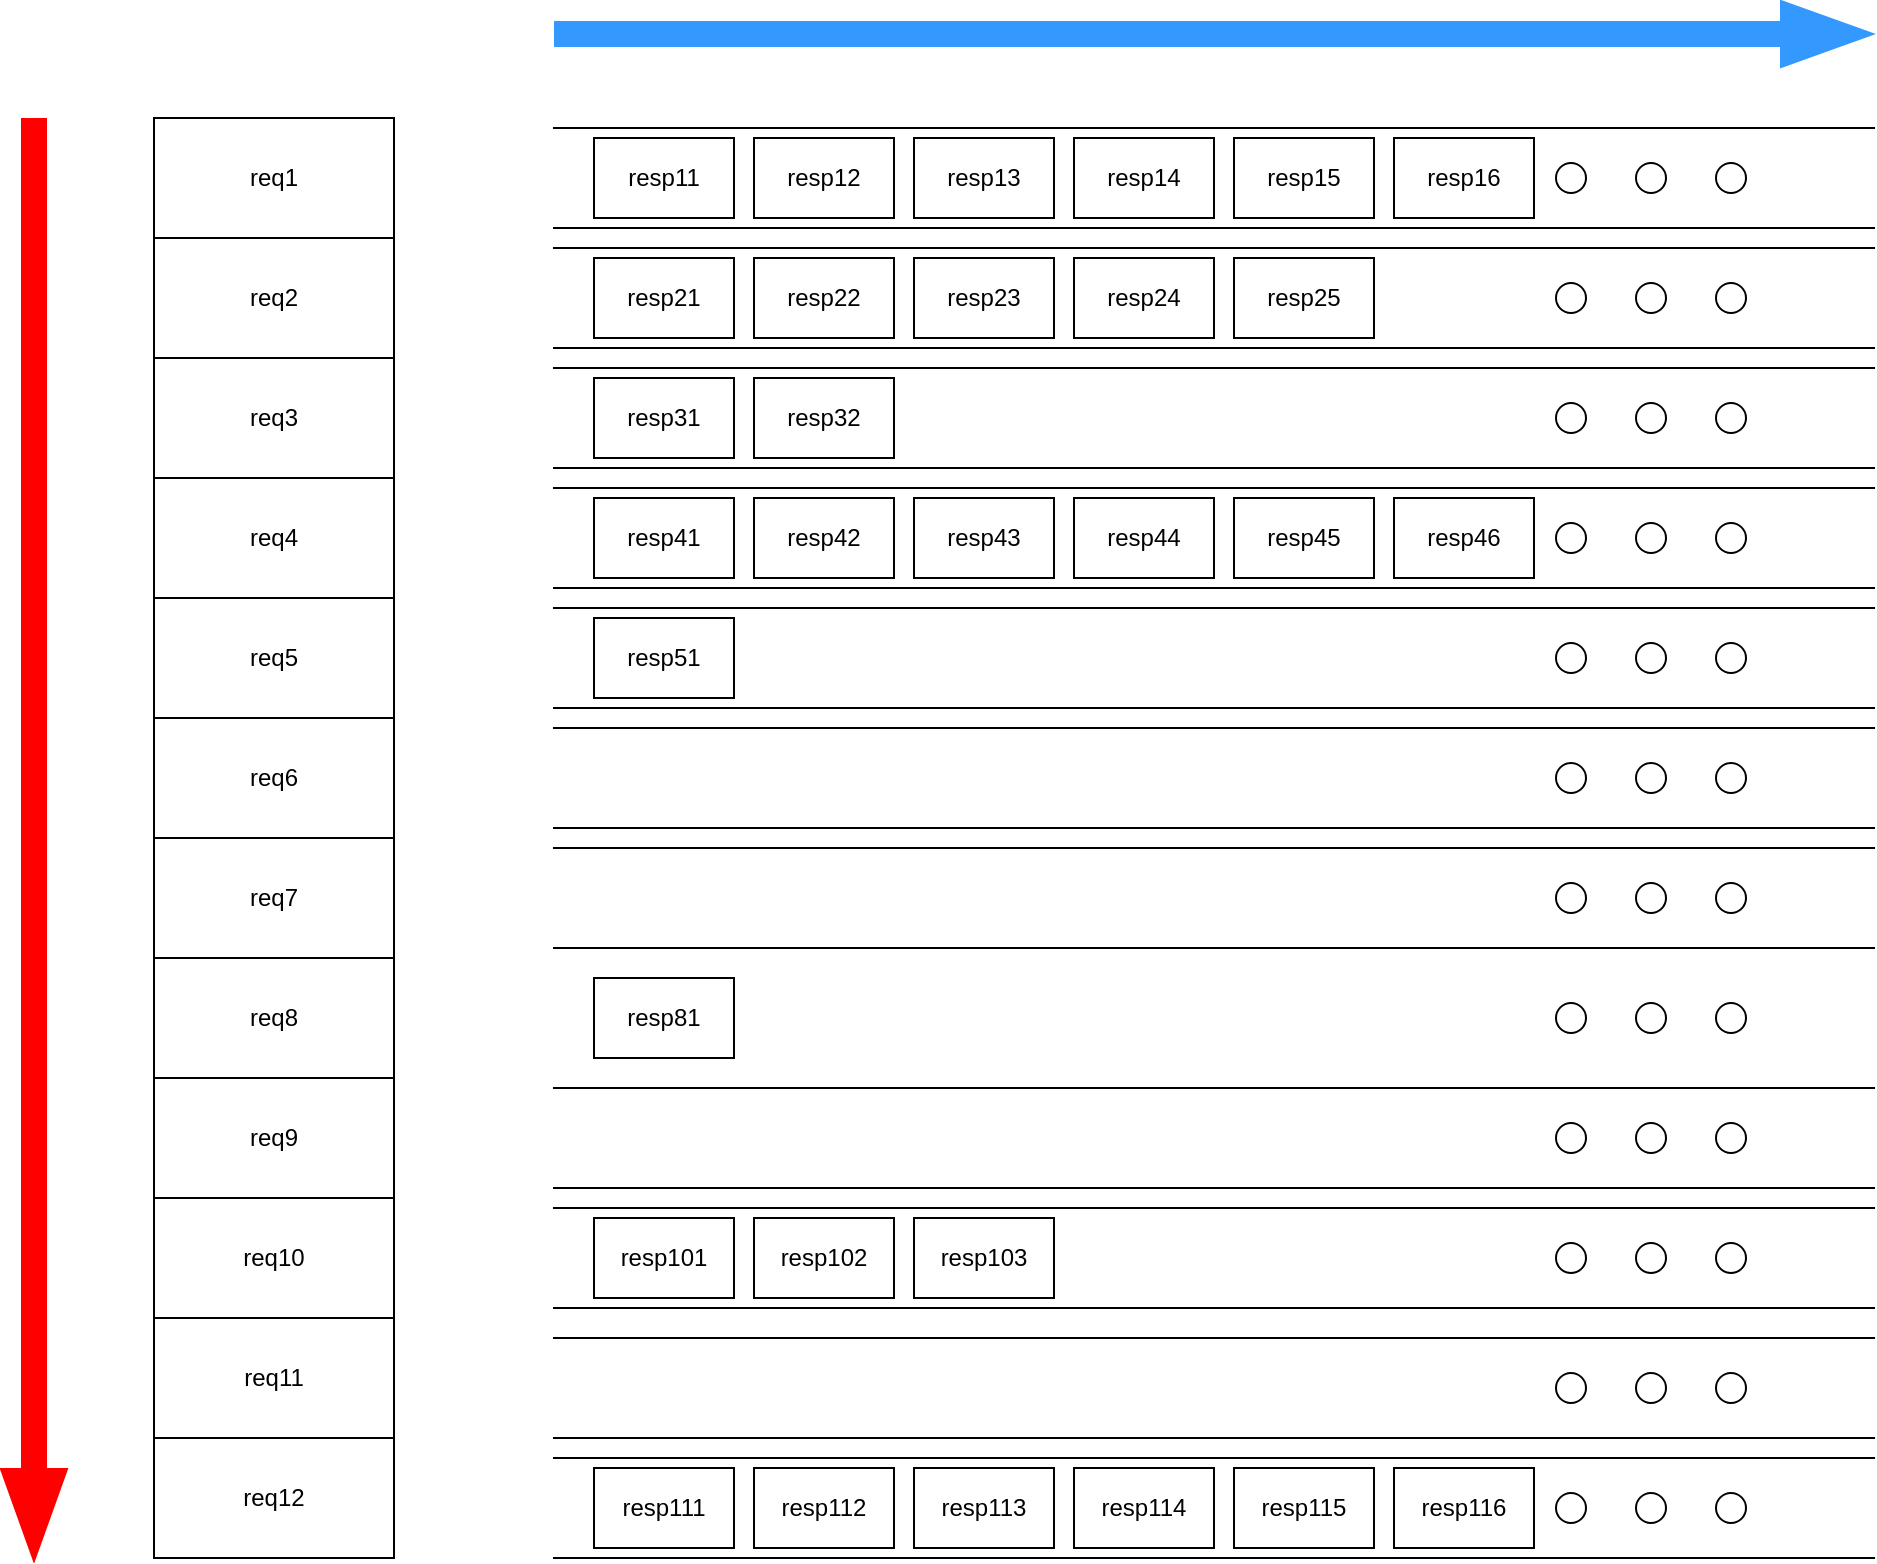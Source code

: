<mxfile version="20.2.4" type="github">
  <diagram id="CEhHERqnVkYraUOetQR8" name="第 1 页">
    <mxGraphModel dx="883" dy="589" grid="1" gridSize="10" guides="1" tooltips="1" connect="1" arrows="1" fold="1" page="1" pageScale="1" pageWidth="827" pageHeight="1169" math="0" shadow="0">
      <root>
        <mxCell id="0" />
        <mxCell id="1" parent="0" />
        <mxCell id="UEkjU5cYx91M-_5c_535-78" value="req1" style="rounded=0;whiteSpace=wrap;html=1;" vertex="1" parent="1">
          <mxGeometry x="250" y="240" width="120" height="60" as="geometry" />
        </mxCell>
        <mxCell id="UEkjU5cYx91M-_5c_535-80" value="req2" style="rounded=0;whiteSpace=wrap;html=1;" vertex="1" parent="1">
          <mxGeometry x="250" y="300" width="120" height="60" as="geometry" />
        </mxCell>
        <mxCell id="UEkjU5cYx91M-_5c_535-81" value="req3" style="rounded=0;whiteSpace=wrap;html=1;" vertex="1" parent="1">
          <mxGeometry x="250" y="360" width="120" height="60" as="geometry" />
        </mxCell>
        <mxCell id="UEkjU5cYx91M-_5c_535-88" value="req4" style="rounded=0;whiteSpace=wrap;html=1;" vertex="1" parent="1">
          <mxGeometry x="250" y="420" width="120" height="60" as="geometry" />
        </mxCell>
        <mxCell id="UEkjU5cYx91M-_5c_535-89" value="req5" style="rounded=0;whiteSpace=wrap;html=1;" vertex="1" parent="1">
          <mxGeometry x="250" y="480" width="120" height="60" as="geometry" />
        </mxCell>
        <mxCell id="UEkjU5cYx91M-_5c_535-90" value="req6" style="rounded=0;whiteSpace=wrap;html=1;" vertex="1" parent="1">
          <mxGeometry x="250" y="540" width="120" height="60" as="geometry" />
        </mxCell>
        <mxCell id="UEkjU5cYx91M-_5c_535-91" value="req7" style="rounded=0;whiteSpace=wrap;html=1;" vertex="1" parent="1">
          <mxGeometry x="250" y="600" width="120" height="60" as="geometry" />
        </mxCell>
        <mxCell id="UEkjU5cYx91M-_5c_535-92" value="req8" style="rounded=0;whiteSpace=wrap;html=1;" vertex="1" parent="1">
          <mxGeometry x="250" y="660" width="120" height="60" as="geometry" />
        </mxCell>
        <mxCell id="UEkjU5cYx91M-_5c_535-93" value="req9" style="rounded=0;whiteSpace=wrap;html=1;" vertex="1" parent="1">
          <mxGeometry x="250" y="720" width="120" height="60" as="geometry" />
        </mxCell>
        <mxCell id="UEkjU5cYx91M-_5c_535-94" value="req10" style="rounded=0;whiteSpace=wrap;html=1;" vertex="1" parent="1">
          <mxGeometry x="250" y="780" width="120" height="60" as="geometry" />
        </mxCell>
        <mxCell id="UEkjU5cYx91M-_5c_535-95" value="req11" style="rounded=0;whiteSpace=wrap;html=1;" vertex="1" parent="1">
          <mxGeometry x="250" y="840" width="120" height="60" as="geometry" />
        </mxCell>
        <mxCell id="UEkjU5cYx91M-_5c_535-96" value="req12" style="rounded=0;whiteSpace=wrap;html=1;" vertex="1" parent="1">
          <mxGeometry x="250" y="900" width="120" height="60" as="geometry" />
        </mxCell>
        <mxCell id="UEkjU5cYx91M-_5c_535-97" value="" style="endArrow=block;html=1;rounded=0;fillColor=#FF0000;endFill=0;strokeColor=#FF0000;shape=flexArrow;width=12;endSize=15;" edge="1" parent="1">
          <mxGeometry width="50" height="50" relative="1" as="geometry">
            <mxPoint x="190" y="240" as="sourcePoint" />
            <mxPoint x="190" y="962" as="targetPoint" />
          </mxGeometry>
        </mxCell>
        <mxCell id="UEkjU5cYx91M-_5c_535-99" value="" style="shape=partialRectangle;whiteSpace=wrap;html=1;left=0;right=0;fillColor=none;" vertex="1" parent="1">
          <mxGeometry x="450" y="245" width="660" height="50" as="geometry" />
        </mxCell>
        <mxCell id="UEkjU5cYx91M-_5c_535-100" value="resp11" style="rounded=0;whiteSpace=wrap;html=1;" vertex="1" parent="1">
          <mxGeometry x="470" y="250" width="70" height="40" as="geometry" />
        </mxCell>
        <mxCell id="UEkjU5cYx91M-_5c_535-101" value="resp12" style="rounded=0;whiteSpace=wrap;html=1;" vertex="1" parent="1">
          <mxGeometry x="550" y="250" width="70" height="40" as="geometry" />
        </mxCell>
        <mxCell id="UEkjU5cYx91M-_5c_535-102" value="resp13" style="rounded=0;whiteSpace=wrap;html=1;" vertex="1" parent="1">
          <mxGeometry x="630" y="250" width="70" height="40" as="geometry" />
        </mxCell>
        <mxCell id="UEkjU5cYx91M-_5c_535-103" value="resp14" style="rounded=0;whiteSpace=wrap;html=1;" vertex="1" parent="1">
          <mxGeometry x="710" y="250" width="70" height="40" as="geometry" />
        </mxCell>
        <mxCell id="UEkjU5cYx91M-_5c_535-104" value="" style="ellipse;whiteSpace=wrap;html=1;aspect=fixed;" vertex="1" parent="1">
          <mxGeometry x="991" y="262.5" width="15" height="15" as="geometry" />
        </mxCell>
        <mxCell id="UEkjU5cYx91M-_5c_535-105" value="" style="ellipse;whiteSpace=wrap;html=1;aspect=fixed;" vertex="1" parent="1">
          <mxGeometry x="1031" y="262.5" width="15" height="15" as="geometry" />
        </mxCell>
        <mxCell id="UEkjU5cYx91M-_5c_535-106" value="" style="ellipse;whiteSpace=wrap;html=1;aspect=fixed;" vertex="1" parent="1">
          <mxGeometry x="951" y="262.5" width="15" height="15" as="geometry" />
        </mxCell>
        <mxCell id="UEkjU5cYx91M-_5c_535-109" value="resp15" style="rounded=0;whiteSpace=wrap;html=1;" vertex="1" parent="1">
          <mxGeometry x="790" y="250" width="70" height="40" as="geometry" />
        </mxCell>
        <mxCell id="UEkjU5cYx91M-_5c_535-114" value="resp16" style="rounded=0;whiteSpace=wrap;html=1;" vertex="1" parent="1">
          <mxGeometry x="870" y="250" width="70" height="40" as="geometry" />
        </mxCell>
        <mxCell id="UEkjU5cYx91M-_5c_535-115" value="" style="endArrow=block;html=1;rounded=0;fillColor=#3399FF;endFill=0;strokeColor=#3399FF;shape=flexArrow;width=12;endSize=15;" edge="1" parent="1">
          <mxGeometry width="50" height="50" relative="1" as="geometry">
            <mxPoint x="450" y="198" as="sourcePoint" />
            <mxPoint x="1110" y="198" as="targetPoint" />
          </mxGeometry>
        </mxCell>
        <mxCell id="UEkjU5cYx91M-_5c_535-116" value="" style="shape=partialRectangle;whiteSpace=wrap;html=1;left=0;right=0;fillColor=none;" vertex="1" parent="1">
          <mxGeometry x="450" y="305" width="660" height="50" as="geometry" />
        </mxCell>
        <mxCell id="UEkjU5cYx91M-_5c_535-117" value="resp21" style="rounded=0;whiteSpace=wrap;html=1;" vertex="1" parent="1">
          <mxGeometry x="470" y="310" width="70" height="40" as="geometry" />
        </mxCell>
        <mxCell id="UEkjU5cYx91M-_5c_535-118" value="resp22" style="rounded=0;whiteSpace=wrap;html=1;" vertex="1" parent="1">
          <mxGeometry x="550" y="310" width="70" height="40" as="geometry" />
        </mxCell>
        <mxCell id="UEkjU5cYx91M-_5c_535-119" value="resp23" style="rounded=0;whiteSpace=wrap;html=1;" vertex="1" parent="1">
          <mxGeometry x="630" y="310" width="70" height="40" as="geometry" />
        </mxCell>
        <mxCell id="UEkjU5cYx91M-_5c_535-120" value="resp24" style="rounded=0;whiteSpace=wrap;html=1;" vertex="1" parent="1">
          <mxGeometry x="710" y="310" width="70" height="40" as="geometry" />
        </mxCell>
        <mxCell id="UEkjU5cYx91M-_5c_535-121" value="" style="ellipse;whiteSpace=wrap;html=1;aspect=fixed;" vertex="1" parent="1">
          <mxGeometry x="991" y="322.5" width="15" height="15" as="geometry" />
        </mxCell>
        <mxCell id="UEkjU5cYx91M-_5c_535-122" value="" style="ellipse;whiteSpace=wrap;html=1;aspect=fixed;" vertex="1" parent="1">
          <mxGeometry x="1031" y="322.5" width="15" height="15" as="geometry" />
        </mxCell>
        <mxCell id="UEkjU5cYx91M-_5c_535-123" value="" style="ellipse;whiteSpace=wrap;html=1;aspect=fixed;" vertex="1" parent="1">
          <mxGeometry x="951" y="322.5" width="15" height="15" as="geometry" />
        </mxCell>
        <mxCell id="UEkjU5cYx91M-_5c_535-124" value="resp25" style="rounded=0;whiteSpace=wrap;html=1;" vertex="1" parent="1">
          <mxGeometry x="790" y="310" width="70" height="40" as="geometry" />
        </mxCell>
        <mxCell id="UEkjU5cYx91M-_5c_535-126" value="" style="shape=partialRectangle;whiteSpace=wrap;html=1;left=0;right=0;fillColor=none;" vertex="1" parent="1">
          <mxGeometry x="450" y="365" width="660" height="50" as="geometry" />
        </mxCell>
        <mxCell id="UEkjU5cYx91M-_5c_535-127" value="resp31" style="rounded=0;whiteSpace=wrap;html=1;" vertex="1" parent="1">
          <mxGeometry x="470" y="370" width="70" height="40" as="geometry" />
        </mxCell>
        <mxCell id="UEkjU5cYx91M-_5c_535-128" value="resp32" style="rounded=0;whiteSpace=wrap;html=1;" vertex="1" parent="1">
          <mxGeometry x="550" y="370" width="70" height="40" as="geometry" />
        </mxCell>
        <mxCell id="UEkjU5cYx91M-_5c_535-131" value="" style="ellipse;whiteSpace=wrap;html=1;aspect=fixed;" vertex="1" parent="1">
          <mxGeometry x="991" y="382.5" width="15" height="15" as="geometry" />
        </mxCell>
        <mxCell id="UEkjU5cYx91M-_5c_535-132" value="" style="ellipse;whiteSpace=wrap;html=1;aspect=fixed;" vertex="1" parent="1">
          <mxGeometry x="1031" y="382.5" width="15" height="15" as="geometry" />
        </mxCell>
        <mxCell id="UEkjU5cYx91M-_5c_535-133" value="" style="ellipse;whiteSpace=wrap;html=1;aspect=fixed;" vertex="1" parent="1">
          <mxGeometry x="951" y="382.5" width="15" height="15" as="geometry" />
        </mxCell>
        <mxCell id="UEkjU5cYx91M-_5c_535-136" value="" style="shape=partialRectangle;whiteSpace=wrap;html=1;left=0;right=0;fillColor=none;" vertex="1" parent="1">
          <mxGeometry x="450" y="425" width="660" height="50" as="geometry" />
        </mxCell>
        <mxCell id="UEkjU5cYx91M-_5c_535-137" value="resp41" style="rounded=0;whiteSpace=wrap;html=1;" vertex="1" parent="1">
          <mxGeometry x="470" y="430" width="70" height="40" as="geometry" />
        </mxCell>
        <mxCell id="UEkjU5cYx91M-_5c_535-138" value="resp42" style="rounded=0;whiteSpace=wrap;html=1;" vertex="1" parent="1">
          <mxGeometry x="550" y="430" width="70" height="40" as="geometry" />
        </mxCell>
        <mxCell id="UEkjU5cYx91M-_5c_535-139" value="resp43" style="rounded=0;whiteSpace=wrap;html=1;" vertex="1" parent="1">
          <mxGeometry x="630" y="430" width="70" height="40" as="geometry" />
        </mxCell>
        <mxCell id="UEkjU5cYx91M-_5c_535-140" value="resp44" style="rounded=0;whiteSpace=wrap;html=1;" vertex="1" parent="1">
          <mxGeometry x="710" y="430" width="70" height="40" as="geometry" />
        </mxCell>
        <mxCell id="UEkjU5cYx91M-_5c_535-141" value="" style="ellipse;whiteSpace=wrap;html=1;aspect=fixed;" vertex="1" parent="1">
          <mxGeometry x="991" y="442.5" width="15" height="15" as="geometry" />
        </mxCell>
        <mxCell id="UEkjU5cYx91M-_5c_535-142" value="" style="ellipse;whiteSpace=wrap;html=1;aspect=fixed;" vertex="1" parent="1">
          <mxGeometry x="1031" y="442.5" width="15" height="15" as="geometry" />
        </mxCell>
        <mxCell id="UEkjU5cYx91M-_5c_535-143" value="" style="ellipse;whiteSpace=wrap;html=1;aspect=fixed;" vertex="1" parent="1">
          <mxGeometry x="951" y="442.5" width="15" height="15" as="geometry" />
        </mxCell>
        <mxCell id="UEkjU5cYx91M-_5c_535-144" value="resp45" style="rounded=0;whiteSpace=wrap;html=1;" vertex="1" parent="1">
          <mxGeometry x="790" y="430" width="70" height="40" as="geometry" />
        </mxCell>
        <mxCell id="UEkjU5cYx91M-_5c_535-145" value="resp46" style="rounded=0;whiteSpace=wrap;html=1;" vertex="1" parent="1">
          <mxGeometry x="870" y="430" width="70" height="40" as="geometry" />
        </mxCell>
        <mxCell id="UEkjU5cYx91M-_5c_535-156" value="" style="shape=partialRectangle;whiteSpace=wrap;html=1;left=0;right=0;fillColor=none;" vertex="1" parent="1">
          <mxGeometry x="450" y="485" width="660" height="50" as="geometry" />
        </mxCell>
        <mxCell id="UEkjU5cYx91M-_5c_535-157" value="resp51" style="rounded=0;whiteSpace=wrap;html=1;" vertex="1" parent="1">
          <mxGeometry x="470" y="490" width="70" height="40" as="geometry" />
        </mxCell>
        <mxCell id="UEkjU5cYx91M-_5c_535-161" value="" style="ellipse;whiteSpace=wrap;html=1;aspect=fixed;" vertex="1" parent="1">
          <mxGeometry x="991" y="502.5" width="15" height="15" as="geometry" />
        </mxCell>
        <mxCell id="UEkjU5cYx91M-_5c_535-162" value="" style="ellipse;whiteSpace=wrap;html=1;aspect=fixed;" vertex="1" parent="1">
          <mxGeometry x="1031" y="502.5" width="15" height="15" as="geometry" />
        </mxCell>
        <mxCell id="UEkjU5cYx91M-_5c_535-163" value="" style="ellipse;whiteSpace=wrap;html=1;aspect=fixed;" vertex="1" parent="1">
          <mxGeometry x="951" y="502.5" width="15" height="15" as="geometry" />
        </mxCell>
        <mxCell id="UEkjU5cYx91M-_5c_535-196" value="" style="shape=partialRectangle;whiteSpace=wrap;html=1;left=0;right=0;fillColor=none;" vertex="1" parent="1">
          <mxGeometry x="450" y="545" width="660" height="50" as="geometry" />
        </mxCell>
        <mxCell id="UEkjU5cYx91M-_5c_535-201" value="" style="ellipse;whiteSpace=wrap;html=1;aspect=fixed;" vertex="1" parent="1">
          <mxGeometry x="991" y="562.5" width="15" height="15" as="geometry" />
        </mxCell>
        <mxCell id="UEkjU5cYx91M-_5c_535-202" value="" style="ellipse;whiteSpace=wrap;html=1;aspect=fixed;" vertex="1" parent="1">
          <mxGeometry x="1031" y="562.5" width="15" height="15" as="geometry" />
        </mxCell>
        <mxCell id="UEkjU5cYx91M-_5c_535-203" value="" style="ellipse;whiteSpace=wrap;html=1;aspect=fixed;" vertex="1" parent="1">
          <mxGeometry x="951" y="562.5" width="15" height="15" as="geometry" />
        </mxCell>
        <mxCell id="UEkjU5cYx91M-_5c_535-206" value="" style="shape=partialRectangle;whiteSpace=wrap;html=1;left=0;right=0;fillColor=none;" vertex="1" parent="1">
          <mxGeometry x="450" y="605" width="660" height="50" as="geometry" />
        </mxCell>
        <mxCell id="UEkjU5cYx91M-_5c_535-211" value="" style="ellipse;whiteSpace=wrap;html=1;aspect=fixed;" vertex="1" parent="1">
          <mxGeometry x="991" y="622.5" width="15" height="15" as="geometry" />
        </mxCell>
        <mxCell id="UEkjU5cYx91M-_5c_535-212" value="" style="ellipse;whiteSpace=wrap;html=1;aspect=fixed;" vertex="1" parent="1">
          <mxGeometry x="1031" y="622.5" width="15" height="15" as="geometry" />
        </mxCell>
        <mxCell id="UEkjU5cYx91M-_5c_535-213" value="" style="ellipse;whiteSpace=wrap;html=1;aspect=fixed;" vertex="1" parent="1">
          <mxGeometry x="951" y="622.5" width="15" height="15" as="geometry" />
        </mxCell>
        <mxCell id="UEkjU5cYx91M-_5c_535-217" value="resp81" style="rounded=0;whiteSpace=wrap;html=1;" vertex="1" parent="1">
          <mxGeometry x="470" y="670" width="70" height="40" as="geometry" />
        </mxCell>
        <mxCell id="UEkjU5cYx91M-_5c_535-221" value="" style="ellipse;whiteSpace=wrap;html=1;aspect=fixed;" vertex="1" parent="1">
          <mxGeometry x="991" y="682.5" width="15" height="15" as="geometry" />
        </mxCell>
        <mxCell id="UEkjU5cYx91M-_5c_535-222" value="" style="ellipse;whiteSpace=wrap;html=1;aspect=fixed;" vertex="1" parent="1">
          <mxGeometry x="1031" y="682.5" width="15" height="15" as="geometry" />
        </mxCell>
        <mxCell id="UEkjU5cYx91M-_5c_535-223" value="" style="ellipse;whiteSpace=wrap;html=1;aspect=fixed;" vertex="1" parent="1">
          <mxGeometry x="951" y="682.5" width="15" height="15" as="geometry" />
        </mxCell>
        <mxCell id="UEkjU5cYx91M-_5c_535-226" value="" style="shape=partialRectangle;whiteSpace=wrap;html=1;left=0;right=0;fillColor=none;" vertex="1" parent="1">
          <mxGeometry x="450" y="725" width="660" height="50" as="geometry" />
        </mxCell>
        <mxCell id="UEkjU5cYx91M-_5c_535-231" value="" style="ellipse;whiteSpace=wrap;html=1;aspect=fixed;" vertex="1" parent="1">
          <mxGeometry x="991" y="742.5" width="15" height="15" as="geometry" />
        </mxCell>
        <mxCell id="UEkjU5cYx91M-_5c_535-232" value="" style="ellipse;whiteSpace=wrap;html=1;aspect=fixed;" vertex="1" parent="1">
          <mxGeometry x="1031" y="742.5" width="15" height="15" as="geometry" />
        </mxCell>
        <mxCell id="UEkjU5cYx91M-_5c_535-233" value="" style="ellipse;whiteSpace=wrap;html=1;aspect=fixed;" vertex="1" parent="1">
          <mxGeometry x="951" y="742.5" width="15" height="15" as="geometry" />
        </mxCell>
        <mxCell id="UEkjU5cYx91M-_5c_535-236" value="" style="shape=partialRectangle;whiteSpace=wrap;html=1;left=0;right=0;fillColor=none;" vertex="1" parent="1">
          <mxGeometry x="450" y="785" width="660" height="50" as="geometry" />
        </mxCell>
        <mxCell id="UEkjU5cYx91M-_5c_535-237" value="resp101" style="rounded=0;whiteSpace=wrap;html=1;" vertex="1" parent="1">
          <mxGeometry x="470" y="790" width="70" height="40" as="geometry" />
        </mxCell>
        <mxCell id="UEkjU5cYx91M-_5c_535-238" value="resp102" style="rounded=0;whiteSpace=wrap;html=1;" vertex="1" parent="1">
          <mxGeometry x="550" y="790" width="70" height="40" as="geometry" />
        </mxCell>
        <mxCell id="UEkjU5cYx91M-_5c_535-239" value="resp103" style="rounded=0;whiteSpace=wrap;html=1;" vertex="1" parent="1">
          <mxGeometry x="630" y="790" width="70" height="40" as="geometry" />
        </mxCell>
        <mxCell id="UEkjU5cYx91M-_5c_535-241" value="" style="ellipse;whiteSpace=wrap;html=1;aspect=fixed;" vertex="1" parent="1">
          <mxGeometry x="991" y="802.5" width="15" height="15" as="geometry" />
        </mxCell>
        <mxCell id="UEkjU5cYx91M-_5c_535-242" value="" style="ellipse;whiteSpace=wrap;html=1;aspect=fixed;" vertex="1" parent="1">
          <mxGeometry x="1031" y="802.5" width="15" height="15" as="geometry" />
        </mxCell>
        <mxCell id="UEkjU5cYx91M-_5c_535-243" value="" style="ellipse;whiteSpace=wrap;html=1;aspect=fixed;" vertex="1" parent="1">
          <mxGeometry x="951" y="802.5" width="15" height="15" as="geometry" />
        </mxCell>
        <mxCell id="UEkjU5cYx91M-_5c_535-246" value="" style="shape=partialRectangle;whiteSpace=wrap;html=1;left=0;right=0;fillColor=none;" vertex="1" parent="1">
          <mxGeometry x="450" y="850" width="660" height="50" as="geometry" />
        </mxCell>
        <mxCell id="UEkjU5cYx91M-_5c_535-251" value="" style="ellipse;whiteSpace=wrap;html=1;aspect=fixed;" vertex="1" parent="1">
          <mxGeometry x="991" y="867.5" width="15" height="15" as="geometry" />
        </mxCell>
        <mxCell id="UEkjU5cYx91M-_5c_535-252" value="" style="ellipse;whiteSpace=wrap;html=1;aspect=fixed;" vertex="1" parent="1">
          <mxGeometry x="1031" y="867.5" width="15" height="15" as="geometry" />
        </mxCell>
        <mxCell id="UEkjU5cYx91M-_5c_535-253" value="" style="ellipse;whiteSpace=wrap;html=1;aspect=fixed;" vertex="1" parent="1">
          <mxGeometry x="951" y="867.5" width="15" height="15" as="geometry" />
        </mxCell>
        <mxCell id="UEkjU5cYx91M-_5c_535-266" value="" style="shape=partialRectangle;whiteSpace=wrap;html=1;left=0;right=0;fillColor=none;" vertex="1" parent="1">
          <mxGeometry x="450" y="910" width="660" height="50" as="geometry" />
        </mxCell>
        <mxCell id="UEkjU5cYx91M-_5c_535-267" value="resp111" style="rounded=0;whiteSpace=wrap;html=1;" vertex="1" parent="1">
          <mxGeometry x="470" y="915" width="70" height="40" as="geometry" />
        </mxCell>
        <mxCell id="UEkjU5cYx91M-_5c_535-268" value="resp112" style="rounded=0;whiteSpace=wrap;html=1;" vertex="1" parent="1">
          <mxGeometry x="550" y="915" width="70" height="40" as="geometry" />
        </mxCell>
        <mxCell id="UEkjU5cYx91M-_5c_535-269" value="resp113" style="rounded=0;whiteSpace=wrap;html=1;" vertex="1" parent="1">
          <mxGeometry x="630" y="915" width="70" height="40" as="geometry" />
        </mxCell>
        <mxCell id="UEkjU5cYx91M-_5c_535-270" value="resp114" style="rounded=0;whiteSpace=wrap;html=1;" vertex="1" parent="1">
          <mxGeometry x="710" y="915" width="70" height="40" as="geometry" />
        </mxCell>
        <mxCell id="UEkjU5cYx91M-_5c_535-271" value="" style="ellipse;whiteSpace=wrap;html=1;aspect=fixed;" vertex="1" parent="1">
          <mxGeometry x="991" y="927.5" width="15" height="15" as="geometry" />
        </mxCell>
        <mxCell id="UEkjU5cYx91M-_5c_535-272" value="" style="ellipse;whiteSpace=wrap;html=1;aspect=fixed;" vertex="1" parent="1">
          <mxGeometry x="1031" y="927.5" width="15" height="15" as="geometry" />
        </mxCell>
        <mxCell id="UEkjU5cYx91M-_5c_535-273" value="" style="ellipse;whiteSpace=wrap;html=1;aspect=fixed;" vertex="1" parent="1">
          <mxGeometry x="951" y="927.5" width="15" height="15" as="geometry" />
        </mxCell>
        <mxCell id="UEkjU5cYx91M-_5c_535-274" value="resp115" style="rounded=0;whiteSpace=wrap;html=1;" vertex="1" parent="1">
          <mxGeometry x="790" y="915" width="70" height="40" as="geometry" />
        </mxCell>
        <mxCell id="UEkjU5cYx91M-_5c_535-276" value="resp116" style="rounded=0;whiteSpace=wrap;html=1;" vertex="1" parent="1">
          <mxGeometry x="870" y="915" width="70" height="40" as="geometry" />
        </mxCell>
      </root>
    </mxGraphModel>
  </diagram>
</mxfile>
